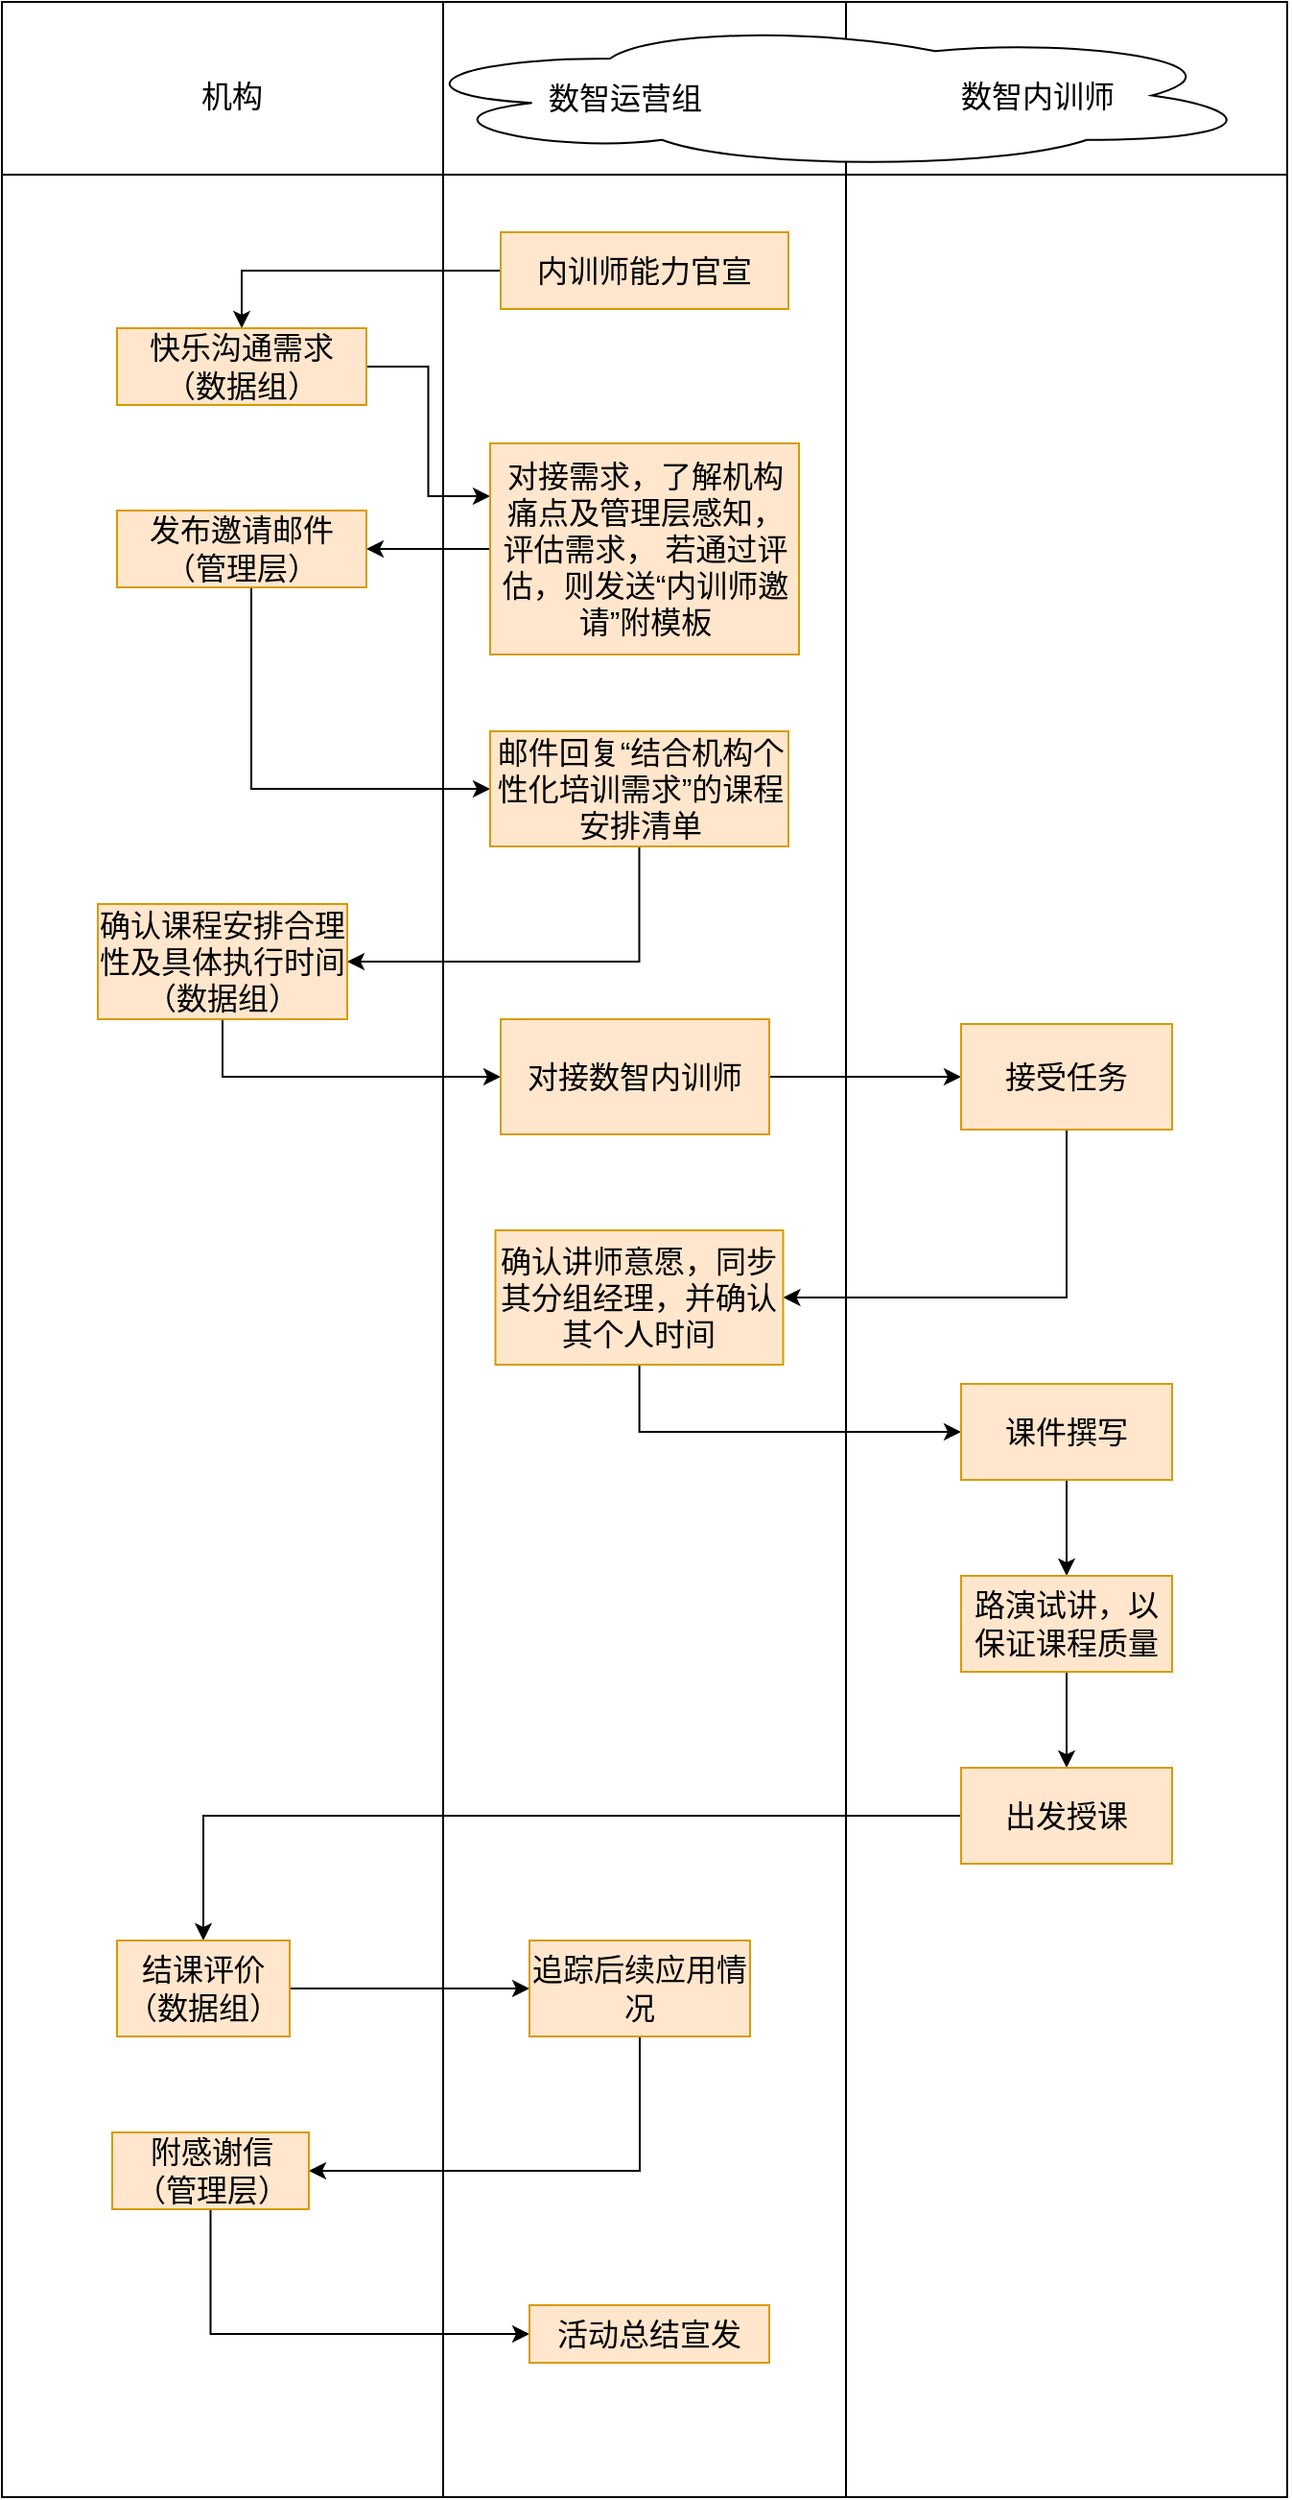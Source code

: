 <mxfile version="21.6.3" type="github">
  <diagram name="第 1 页" id="XTP6Vx5M6_7WIYYF2po9">
    <mxGraphModel dx="1134" dy="611" grid="0" gridSize="10" guides="1" tooltips="1" connect="1" arrows="1" fold="1" page="1" pageScale="1" pageWidth="827" pageHeight="1169" math="0" shadow="0">
      <root>
        <mxCell id="0" />
        <mxCell id="1" parent="0" />
        <mxCell id="Tbc1eCZwPBOfS_HV4jd0-5" value="" style="shape=process;whiteSpace=wrap;html=1;backgroundOutline=1;size=0.343;fontSize=16;" vertex="1" parent="1">
          <mxGeometry x="60" y="30" width="670" height="1300" as="geometry" />
        </mxCell>
        <mxCell id="Tbc1eCZwPBOfS_HV4jd0-6" value="" style="endArrow=none;html=1;rounded=0;fontSize=16;" edge="1" parent="1">
          <mxGeometry width="50" height="50" relative="1" as="geometry">
            <mxPoint x="60" y="120" as="sourcePoint" />
            <mxPoint x="730" y="120" as="targetPoint" />
          </mxGeometry>
        </mxCell>
        <mxCell id="Tbc1eCZwPBOfS_HV4jd0-7" value="机构" style="text;html=1;strokeColor=none;fillColor=none;align=center;verticalAlign=middle;whiteSpace=wrap;rounded=0;fontSize=16;" vertex="1" parent="1">
          <mxGeometry x="120" y="48.75" width="120" height="60" as="geometry" />
        </mxCell>
        <mxCell id="Tbc1eCZwPBOfS_HV4jd0-14" style="edgeStyle=orthogonalEdgeStyle;rounded=0;orthogonalLoop=1;jettySize=auto;html=1;entryX=0.5;entryY=0;entryDx=0;entryDy=0;fontSize=16;" edge="1" parent="1" source="Tbc1eCZwPBOfS_HV4jd0-10" target="Tbc1eCZwPBOfS_HV4jd0-12">
          <mxGeometry relative="1" as="geometry" />
        </mxCell>
        <mxCell id="Tbc1eCZwPBOfS_HV4jd0-10" value="内训师能力官宣" style="text;html=1;strokeColor=#d79b00;fillColor=#ffe6cc;align=center;verticalAlign=middle;whiteSpace=wrap;rounded=0;fontSize=16;" vertex="1" parent="1">
          <mxGeometry x="320" y="150" width="150" height="40" as="geometry" />
        </mxCell>
        <mxCell id="Tbc1eCZwPBOfS_HV4jd0-30" style="edgeStyle=orthogonalEdgeStyle;rounded=0;orthogonalLoop=1;jettySize=auto;html=1;entryX=0;entryY=0.25;entryDx=0;entryDy=0;fontSize=16;" edge="1" parent="1" source="Tbc1eCZwPBOfS_HV4jd0-12" target="Tbc1eCZwPBOfS_HV4jd0-15">
          <mxGeometry relative="1" as="geometry" />
        </mxCell>
        <mxCell id="Tbc1eCZwPBOfS_HV4jd0-12" value="&lt;div style=&quot;font-size: 16px;&quot;&gt;快乐沟通需求&lt;/div&gt;&lt;div style=&quot;font-size: 16px;&quot;&gt;（数据组）&lt;/div&gt;" style="text;html=1;strokeColor=#d79b00;fillColor=#ffe6cc;align=center;verticalAlign=middle;whiteSpace=wrap;rounded=0;fontSize=16;" vertex="1" parent="1">
          <mxGeometry x="120" y="200" width="130" height="40" as="geometry" />
        </mxCell>
        <mxCell id="Tbc1eCZwPBOfS_HV4jd0-18" style="edgeStyle=orthogonalEdgeStyle;rounded=0;orthogonalLoop=1;jettySize=auto;html=1;entryX=1;entryY=0.5;entryDx=0;entryDy=0;fontSize=16;" edge="1" parent="1" source="Tbc1eCZwPBOfS_HV4jd0-15" target="Tbc1eCZwPBOfS_HV4jd0-16">
          <mxGeometry relative="1" as="geometry" />
        </mxCell>
        <mxCell id="Tbc1eCZwPBOfS_HV4jd0-15" value="对接需求，了解机构痛点及管理层感知，评估需求， 若通过评估，则发送“内训师邀请”附模板" style="text;html=1;strokeColor=#d79b00;fillColor=#ffe6cc;align=center;verticalAlign=middle;whiteSpace=wrap;rounded=0;fontSize=16;" vertex="1" parent="1">
          <mxGeometry x="314.5" y="260" width="161" height="110" as="geometry" />
        </mxCell>
        <mxCell id="Tbc1eCZwPBOfS_HV4jd0-20" style="edgeStyle=orthogonalEdgeStyle;rounded=0;orthogonalLoop=1;jettySize=auto;html=1;entryX=0;entryY=0.5;entryDx=0;entryDy=0;fontSize=16;" edge="1" parent="1" source="Tbc1eCZwPBOfS_HV4jd0-16" target="Tbc1eCZwPBOfS_HV4jd0-19">
          <mxGeometry relative="1" as="geometry">
            <Array as="points">
              <mxPoint x="190" y="440" />
            </Array>
          </mxGeometry>
        </mxCell>
        <mxCell id="Tbc1eCZwPBOfS_HV4jd0-16" value="&lt;div style=&quot;font-size: 16px;&quot;&gt;发布邀请邮件&lt;/div&gt;&lt;div style=&quot;font-size: 16px;&quot;&gt;（管理层）&lt;/div&gt;" style="text;html=1;strokeColor=#d79b00;fillColor=#ffe6cc;align=center;verticalAlign=middle;whiteSpace=wrap;rounded=0;fontSize=16;" vertex="1" parent="1">
          <mxGeometry x="120" y="295" width="130" height="40" as="geometry" />
        </mxCell>
        <mxCell id="Tbc1eCZwPBOfS_HV4jd0-26" style="edgeStyle=orthogonalEdgeStyle;rounded=0;orthogonalLoop=1;jettySize=auto;html=1;entryX=1;entryY=0.5;entryDx=0;entryDy=0;fontSize=16;" edge="1" parent="1" source="Tbc1eCZwPBOfS_HV4jd0-19" target="Tbc1eCZwPBOfS_HV4jd0-21">
          <mxGeometry relative="1" as="geometry">
            <Array as="points">
              <mxPoint x="392" y="530" />
            </Array>
          </mxGeometry>
        </mxCell>
        <mxCell id="Tbc1eCZwPBOfS_HV4jd0-19" value="邮件回复“结合机构个性化培训需求”的课程安排清单" style="text;html=1;strokeColor=#d79b00;fillColor=#ffe6cc;align=center;verticalAlign=middle;whiteSpace=wrap;rounded=0;fontSize=16;" vertex="1" parent="1">
          <mxGeometry x="314.5" y="410" width="155.5" height="60" as="geometry" />
        </mxCell>
        <mxCell id="Tbc1eCZwPBOfS_HV4jd0-23" value="" style="edgeStyle=orthogonalEdgeStyle;rounded=0;orthogonalLoop=1;jettySize=auto;html=1;fontSize=16;" edge="1" parent="1" source="Tbc1eCZwPBOfS_HV4jd0-21" target="Tbc1eCZwPBOfS_HV4jd0-22">
          <mxGeometry relative="1" as="geometry">
            <Array as="points">
              <mxPoint x="175" y="590" />
            </Array>
          </mxGeometry>
        </mxCell>
        <mxCell id="Tbc1eCZwPBOfS_HV4jd0-21" value="&lt;div style=&quot;font-size: 16px;&quot;&gt;确认课程安排合理性及具体执行时间&lt;/div&gt;&lt;div style=&quot;font-size: 16px;&quot;&gt;（数据组）&lt;br style=&quot;font-size: 16px;&quot;&gt;&lt;/div&gt;" style="text;html=1;strokeColor=#d79b00;fillColor=#ffe6cc;align=center;verticalAlign=middle;whiteSpace=wrap;rounded=0;fontSize=16;" vertex="1" parent="1">
          <mxGeometry x="110" y="500" width="130" height="60" as="geometry" />
        </mxCell>
        <mxCell id="Tbc1eCZwPBOfS_HV4jd0-28" style="edgeStyle=orthogonalEdgeStyle;rounded=0;orthogonalLoop=1;jettySize=auto;html=1;entryX=0;entryY=0.5;entryDx=0;entryDy=0;fontSize=16;" edge="1" parent="1" source="Tbc1eCZwPBOfS_HV4jd0-22" target="Tbc1eCZwPBOfS_HV4jd0-27">
          <mxGeometry relative="1" as="geometry" />
        </mxCell>
        <mxCell id="Tbc1eCZwPBOfS_HV4jd0-22" value="对接数智内训师" style="whiteSpace=wrap;html=1;fillColor=#ffe6cc;strokeColor=#d79b00;gradientColor=none;rounded=0;fontSize=16;" vertex="1" parent="1">
          <mxGeometry x="320" y="560" width="140" height="60" as="geometry" />
        </mxCell>
        <mxCell id="Tbc1eCZwPBOfS_HV4jd0-31" style="edgeStyle=orthogonalEdgeStyle;rounded=0;orthogonalLoop=1;jettySize=auto;html=1;entryX=1;entryY=0.5;entryDx=0;entryDy=0;fontSize=16;" edge="1" parent="1" source="Tbc1eCZwPBOfS_HV4jd0-27" target="Tbc1eCZwPBOfS_HV4jd0-29">
          <mxGeometry relative="1" as="geometry">
            <Array as="points">
              <mxPoint x="615" y="705" />
            </Array>
          </mxGeometry>
        </mxCell>
        <mxCell id="Tbc1eCZwPBOfS_HV4jd0-27" value="接受任务" style="text;html=1;strokeColor=#d79b00;fillColor=#ffe6cc;align=center;verticalAlign=middle;whiteSpace=wrap;rounded=0;fontSize=16;" vertex="1" parent="1">
          <mxGeometry x="560" y="562.5" width="110" height="55" as="geometry" />
        </mxCell>
        <mxCell id="Tbc1eCZwPBOfS_HV4jd0-33" style="edgeStyle=orthogonalEdgeStyle;rounded=0;orthogonalLoop=1;jettySize=auto;html=1;entryX=0;entryY=0.5;entryDx=0;entryDy=0;fontSize=16;" edge="1" parent="1" source="Tbc1eCZwPBOfS_HV4jd0-29" target="Tbc1eCZwPBOfS_HV4jd0-32">
          <mxGeometry relative="1" as="geometry">
            <Array as="points">
              <mxPoint x="392" y="775" />
            </Array>
          </mxGeometry>
        </mxCell>
        <mxCell id="Tbc1eCZwPBOfS_HV4jd0-29" value="确认讲师意愿，同步其分组经理，并确认其个人时间" style="text;html=1;strokeColor=#d79b00;fillColor=#ffe6cc;align=center;verticalAlign=middle;whiteSpace=wrap;rounded=0;fontSize=16;" vertex="1" parent="1">
          <mxGeometry x="317.25" y="670" width="150" height="70" as="geometry" />
        </mxCell>
        <mxCell id="Tbc1eCZwPBOfS_HV4jd0-35" value="" style="edgeStyle=orthogonalEdgeStyle;rounded=0;orthogonalLoop=1;jettySize=auto;html=1;fontSize=16;" edge="1" parent="1" source="Tbc1eCZwPBOfS_HV4jd0-32" target="Tbc1eCZwPBOfS_HV4jd0-34">
          <mxGeometry relative="1" as="geometry" />
        </mxCell>
        <mxCell id="Tbc1eCZwPBOfS_HV4jd0-32" value="课件撰写" style="text;html=1;strokeColor=#d79b00;fillColor=#ffe6cc;align=center;verticalAlign=middle;whiteSpace=wrap;rounded=0;fontSize=16;" vertex="1" parent="1">
          <mxGeometry x="560" y="750" width="110" height="50" as="geometry" />
        </mxCell>
        <mxCell id="Tbc1eCZwPBOfS_HV4jd0-37" value="" style="edgeStyle=orthogonalEdgeStyle;rounded=0;orthogonalLoop=1;jettySize=auto;html=1;fontSize=16;" edge="1" parent="1" source="Tbc1eCZwPBOfS_HV4jd0-34" target="Tbc1eCZwPBOfS_HV4jd0-36">
          <mxGeometry relative="1" as="geometry" />
        </mxCell>
        <mxCell id="Tbc1eCZwPBOfS_HV4jd0-34" value="路演试讲，以保证课程质量" style="text;html=1;strokeColor=#d79b00;fillColor=#ffe6cc;align=center;verticalAlign=middle;whiteSpace=wrap;rounded=0;fontSize=16;" vertex="1" parent="1">
          <mxGeometry x="560" y="850" width="110" height="50" as="geometry" />
        </mxCell>
        <mxCell id="Tbc1eCZwPBOfS_HV4jd0-40" style="edgeStyle=orthogonalEdgeStyle;rounded=0;orthogonalLoop=1;jettySize=auto;html=1;entryX=0.5;entryY=0;entryDx=0;entryDy=0;fontSize=16;" edge="1" parent="1" source="Tbc1eCZwPBOfS_HV4jd0-36" target="Tbc1eCZwPBOfS_HV4jd0-38">
          <mxGeometry relative="1" as="geometry" />
        </mxCell>
        <mxCell id="Tbc1eCZwPBOfS_HV4jd0-36" value="出发授课" style="text;html=1;strokeColor=#d79b00;fillColor=#ffe6cc;align=center;verticalAlign=middle;whiteSpace=wrap;rounded=0;fontSize=16;" vertex="1" parent="1">
          <mxGeometry x="560" y="950" width="110" height="50" as="geometry" />
        </mxCell>
        <mxCell id="Tbc1eCZwPBOfS_HV4jd0-47" value="" style="ellipse;shape=cloud;html=1;textOpacity=0;" vertex="1" parent="1">
          <mxGeometry x="264" y="40.25" width="452" height="77" as="geometry" />
        </mxCell>
        <mxCell id="Tbc1eCZwPBOfS_HV4jd0-41" style="edgeStyle=orthogonalEdgeStyle;rounded=0;orthogonalLoop=1;jettySize=auto;html=1;fontSize=16;" edge="1" parent="1" source="Tbc1eCZwPBOfS_HV4jd0-38" target="Tbc1eCZwPBOfS_HV4jd0-39">
          <mxGeometry relative="1" as="geometry" />
        </mxCell>
        <mxCell id="Tbc1eCZwPBOfS_HV4jd0-38" value="&lt;div style=&quot;font-size: 16px;&quot;&gt;&lt;font style=&quot;font-size: 16px;&quot;&gt;结课评价&lt;/font&gt;&lt;/div&gt;&lt;div style=&quot;font-size: 16px;&quot;&gt;&lt;font style=&quot;font-size: 16px;&quot;&gt;（数据组）&lt;font style=&quot;font-size: 16px;&quot;&gt;&lt;br style=&quot;font-size: 16px;&quot;&gt;&lt;/font&gt;&lt;/font&gt;&lt;/div&gt;" style="text;html=1;strokeColor=#d79b00;fillColor=#ffe6cc;align=center;verticalAlign=middle;whiteSpace=wrap;rounded=0;fontSize=16;" vertex="1" parent="1">
          <mxGeometry x="120" y="1040" width="90" height="50" as="geometry" />
        </mxCell>
        <mxCell id="Tbc1eCZwPBOfS_HV4jd0-44" style="edgeStyle=orthogonalEdgeStyle;rounded=0;orthogonalLoop=1;jettySize=auto;html=1;entryX=1;entryY=0.5;entryDx=0;entryDy=0;fontSize=16;" edge="1" parent="1" source="Tbc1eCZwPBOfS_HV4jd0-39" target="Tbc1eCZwPBOfS_HV4jd0-42">
          <mxGeometry relative="1" as="geometry">
            <Array as="points">
              <mxPoint x="393" y="1160" />
            </Array>
          </mxGeometry>
        </mxCell>
        <mxCell id="Tbc1eCZwPBOfS_HV4jd0-39" value="追踪后续应用情况" style="text;html=1;strokeColor=#d79b00;fillColor=#ffe6cc;align=center;verticalAlign=middle;whiteSpace=wrap;rounded=0;fontSize=16;" vertex="1" parent="1">
          <mxGeometry x="335" y="1040" width="115" height="50" as="geometry" />
        </mxCell>
        <mxCell id="Tbc1eCZwPBOfS_HV4jd0-46" style="edgeStyle=orthogonalEdgeStyle;rounded=0;orthogonalLoop=1;jettySize=auto;html=1;entryX=0;entryY=0.5;entryDx=0;entryDy=0;fontSize=16;" edge="1" parent="1" source="Tbc1eCZwPBOfS_HV4jd0-42" target="Tbc1eCZwPBOfS_HV4jd0-45">
          <mxGeometry relative="1" as="geometry">
            <Array as="points">
              <mxPoint x="169" y="1245" />
            </Array>
          </mxGeometry>
        </mxCell>
        <mxCell id="Tbc1eCZwPBOfS_HV4jd0-42" value="&lt;div style=&quot;font-size: 16px;&quot;&gt;附感谢信&lt;/div&gt;&lt;div style=&quot;font-size: 16px;&quot;&gt;（管理层）&lt;br style=&quot;font-size: 16px;&quot;&gt;&lt;/div&gt;" style="text;html=1;strokeColor=#d79b00;fillColor=#ffe6cc;align=center;verticalAlign=middle;whiteSpace=wrap;rounded=0;fontSize=16;" vertex="1" parent="1">
          <mxGeometry x="117.5" y="1140" width="102.5" height="40" as="geometry" />
        </mxCell>
        <mxCell id="Tbc1eCZwPBOfS_HV4jd0-45" value="活动总结宣发" style="text;html=1;strokeColor=#d79b00;fillColor=#ffe6cc;align=center;verticalAlign=middle;whiteSpace=wrap;rounded=0;fontSize=16;" vertex="1" parent="1">
          <mxGeometry x="335" y="1230" width="125" height="30" as="geometry" />
        </mxCell>
        <mxCell id="Tbc1eCZwPBOfS_HV4jd0-8" value="数智运营组" style="text;html=1;strokeColor=none;fillColor=none;align=center;verticalAlign=middle;whiteSpace=wrap;rounded=0;fontSize=16;" vertex="1" parent="1">
          <mxGeometry x="335" y="57.5" width="100" height="45" as="geometry" />
        </mxCell>
        <mxCell id="Tbc1eCZwPBOfS_HV4jd0-9" value="数智内训师" style="text;html=1;strokeColor=none;fillColor=none;align=center;verticalAlign=middle;whiteSpace=wrap;rounded=0;fontSize=16;" vertex="1" parent="1">
          <mxGeometry x="550" y="57.5" width="100" height="42.5" as="geometry" />
        </mxCell>
      </root>
    </mxGraphModel>
  </diagram>
</mxfile>
